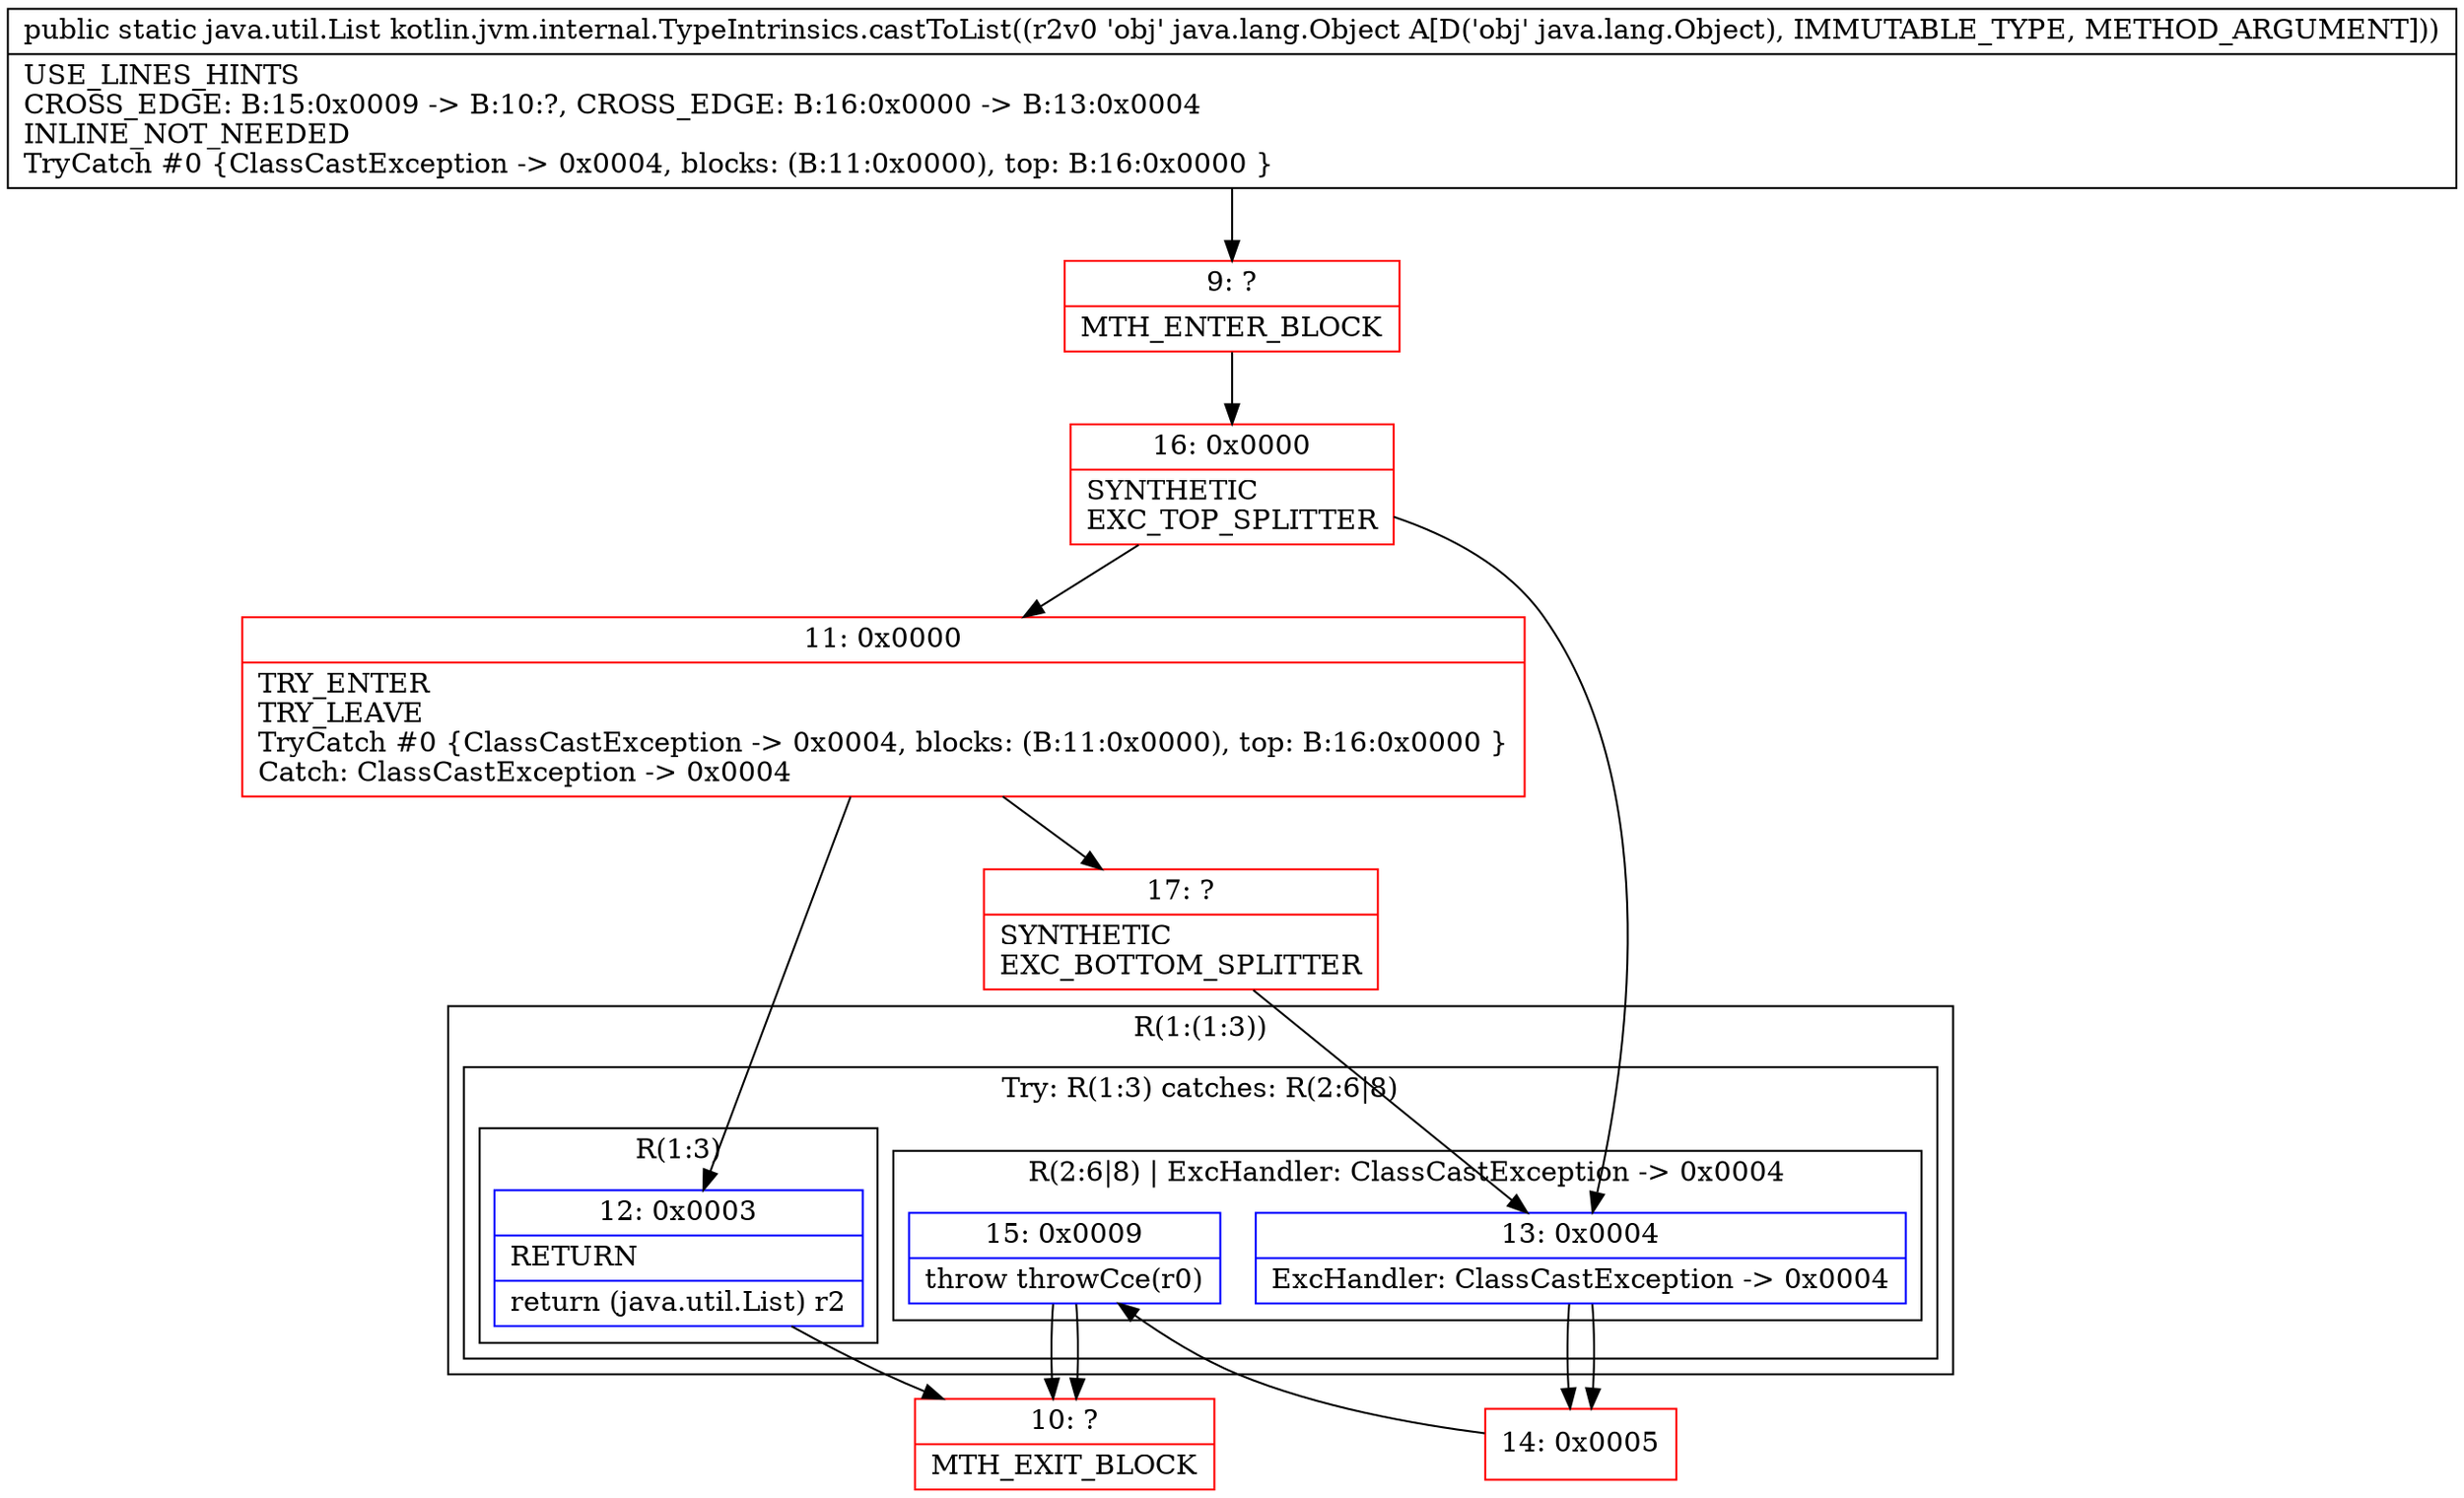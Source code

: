 digraph "CFG forkotlin.jvm.internal.TypeIntrinsics.castToList(Ljava\/lang\/Object;)Ljava\/util\/List;" {
subgraph cluster_Region_1112945444 {
label = "R(1:(1:3))";
node [shape=record,color=blue];
subgraph cluster_TryCatchRegion_283097459 {
label = "Try: R(1:3) catches: R(2:6|8)";
node [shape=record,color=blue];
subgraph cluster_Region_2128904353 {
label = "R(1:3)";
node [shape=record,color=blue];
Node_12 [shape=record,label="{12\:\ 0x0003|RETURN\l|return (java.util.List) r2\l}"];
}
subgraph cluster_Region_138535494 {
label = "R(2:6|8) | ExcHandler: ClassCastException \-\> 0x0004\l";
node [shape=record,color=blue];
Node_13 [shape=record,label="{13\:\ 0x0004|ExcHandler: ClassCastException \-\> 0x0004\l}"];
Node_15 [shape=record,label="{15\:\ 0x0009|throw throwCce(r0)\l}"];
}
}
}
subgraph cluster_Region_138535494 {
label = "R(2:6|8) | ExcHandler: ClassCastException \-\> 0x0004\l";
node [shape=record,color=blue];
Node_13 [shape=record,label="{13\:\ 0x0004|ExcHandler: ClassCastException \-\> 0x0004\l}"];
Node_15 [shape=record,label="{15\:\ 0x0009|throw throwCce(r0)\l}"];
}
Node_9 [shape=record,color=red,label="{9\:\ ?|MTH_ENTER_BLOCK\l}"];
Node_16 [shape=record,color=red,label="{16\:\ 0x0000|SYNTHETIC\lEXC_TOP_SPLITTER\l}"];
Node_11 [shape=record,color=red,label="{11\:\ 0x0000|TRY_ENTER\lTRY_LEAVE\lTryCatch #0 \{ClassCastException \-\> 0x0004, blocks: (B:11:0x0000), top: B:16:0x0000 \}\lCatch: ClassCastException \-\> 0x0004\l}"];
Node_10 [shape=record,color=red,label="{10\:\ ?|MTH_EXIT_BLOCK\l}"];
Node_17 [shape=record,color=red,label="{17\:\ ?|SYNTHETIC\lEXC_BOTTOM_SPLITTER\l}"];
Node_14 [shape=record,color=red,label="{14\:\ 0x0005}"];
MethodNode[shape=record,label="{public static java.util.List kotlin.jvm.internal.TypeIntrinsics.castToList((r2v0 'obj' java.lang.Object A[D('obj' java.lang.Object), IMMUTABLE_TYPE, METHOD_ARGUMENT]))  | USE_LINES_HINTS\lCROSS_EDGE: B:15:0x0009 \-\> B:10:?, CROSS_EDGE: B:16:0x0000 \-\> B:13:0x0004\lINLINE_NOT_NEEDED\lTryCatch #0 \{ClassCastException \-\> 0x0004, blocks: (B:11:0x0000), top: B:16:0x0000 \}\l}"];
MethodNode -> Node_9;Node_12 -> Node_10;
Node_13 -> Node_14;
Node_15 -> Node_10;
Node_13 -> Node_14;
Node_15 -> Node_10;
Node_9 -> Node_16;
Node_16 -> Node_11;
Node_16 -> Node_13;
Node_11 -> Node_12;
Node_11 -> Node_17;
Node_17 -> Node_13;
Node_14 -> Node_15;
}

